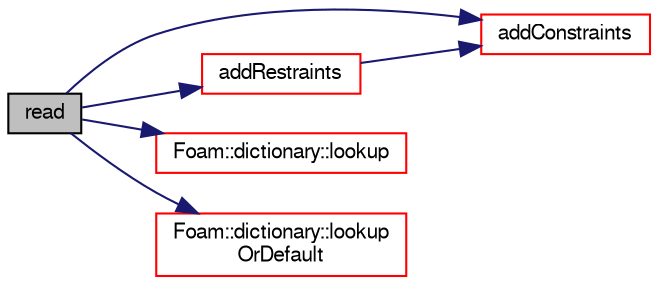 digraph "read"
{
  bgcolor="transparent";
  edge [fontname="FreeSans",fontsize="10",labelfontname="FreeSans",labelfontsize="10"];
  node [fontname="FreeSans",fontsize="10",shape=record];
  rankdir="LR";
  Node1732 [label="read",height=0.2,width=0.4,color="black", fillcolor="grey75", style="filled", fontcolor="black"];
  Node1732 -> Node1733 [color="midnightblue",fontsize="10",style="solid",fontname="FreeSans"];
  Node1733 [label="addConstraints",height=0.2,width=0.4,color="red",URL="$a29530.html#a23dd71414ffe550535f783a02bea023b",tooltip="Add restraints to the motion, public to allow external. "];
  Node1732 -> Node2053 [color="midnightblue",fontsize="10",style="solid",fontname="FreeSans"];
  Node2053 [label="addRestraints",height=0.2,width=0.4,color="red",URL="$a29530.html#aab527a28d55b5ef6f92763390ca4f50d",tooltip="Add restraints to the motion, public to allow external. "];
  Node2053 -> Node1733 [color="midnightblue",fontsize="10",style="solid",fontname="FreeSans"];
  Node1732 -> Node1796 [color="midnightblue",fontsize="10",style="solid",fontname="FreeSans"];
  Node1796 [label="Foam::dictionary::lookup",height=0.2,width=0.4,color="red",URL="$a26014.html#a6a0727fa523e48977e27348663def509",tooltip="Find and return an entry data stream. "];
  Node1732 -> Node2055 [color="midnightblue",fontsize="10",style="solid",fontname="FreeSans"];
  Node2055 [label="Foam::dictionary::lookup\lOrDefault",height=0.2,width=0.4,color="red",URL="$a26014.html#a69ee064dcc6d649df523e02e5c242922",tooltip="Find and return a T,. "];
}
